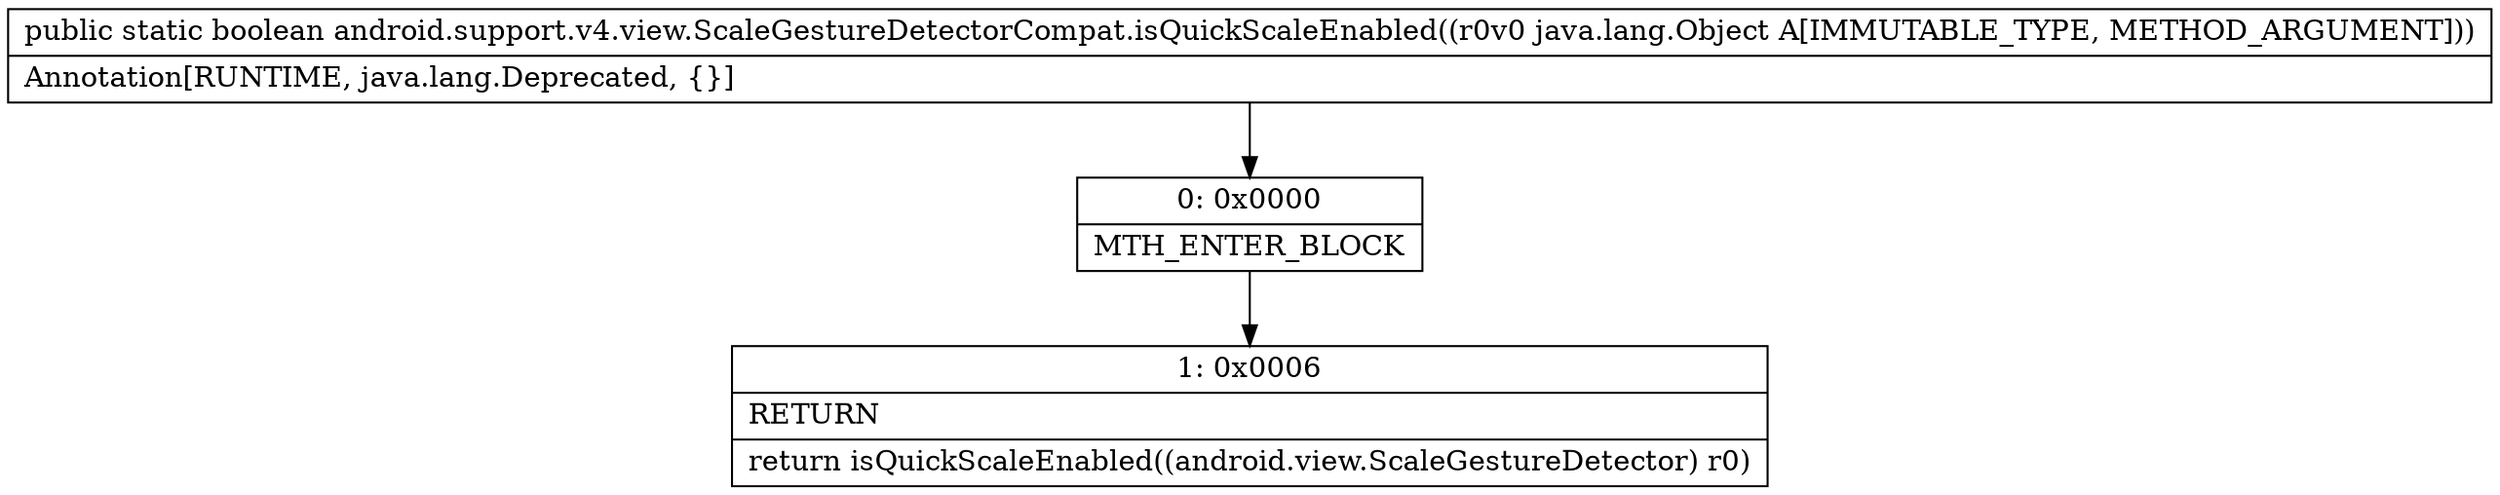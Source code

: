 digraph "CFG forandroid.support.v4.view.ScaleGestureDetectorCompat.isQuickScaleEnabled(Ljava\/lang\/Object;)Z" {
Node_0 [shape=record,label="{0\:\ 0x0000|MTH_ENTER_BLOCK\l}"];
Node_1 [shape=record,label="{1\:\ 0x0006|RETURN\l|return isQuickScaleEnabled((android.view.ScaleGestureDetector) r0)\l}"];
MethodNode[shape=record,label="{public static boolean android.support.v4.view.ScaleGestureDetectorCompat.isQuickScaleEnabled((r0v0 java.lang.Object A[IMMUTABLE_TYPE, METHOD_ARGUMENT]))  | Annotation[RUNTIME, java.lang.Deprecated, \{\}]\l}"];
MethodNode -> Node_0;
Node_0 -> Node_1;
}

